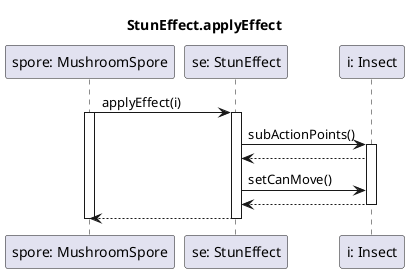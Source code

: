 @startuml StunEffect
title StunEffect.applyEffect

participant "spore: MushroomSpore" as spore
participant "se: StunEffect" as effect
participant "i: Insect" as insect

spore -> effect : applyEffect(i)
activate spore
activate effect

effect->insect:subActionPoints()
activate insect

effect<--insect

effect->insect:setCanMove()
effect<--insect
deactivate insect

spore <--effect
deactivate effect
deactivate spore



@enduml